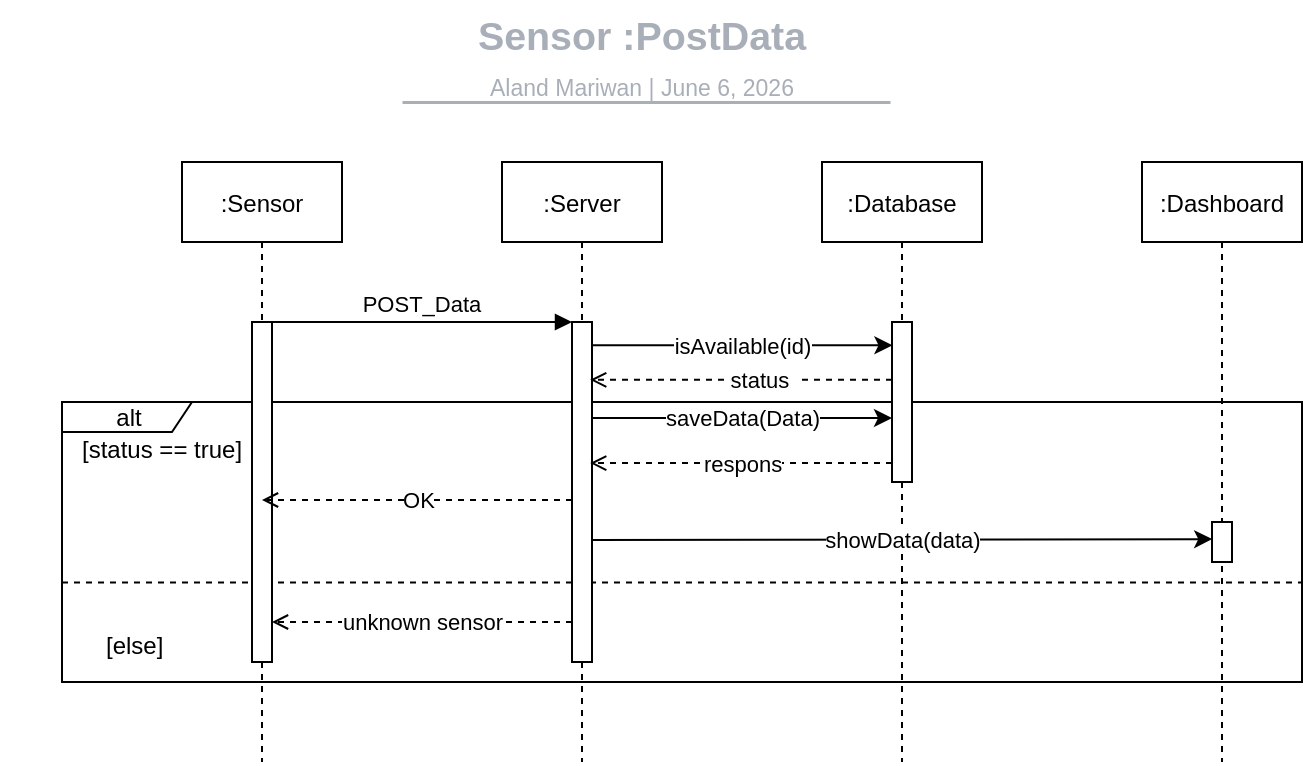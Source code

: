 <mxfile>
    <diagram id="kgpKYQtTHZ0yAKxKKP6v" name="Page-1">
        <mxGraphModel dx="643" dy="437" grid="1" gridSize="10" guides="1" tooltips="1" connect="1" arrows="1" fold="1" page="1" pageScale="1" pageWidth="850" pageHeight="1100" math="1" shadow="0">
            <root>
                <mxCell id="0"/>
                <mxCell id="1" parent="0"/>
                <mxCell id="26" value="alt" style="shape=umlFrame;tabWidth=110;tabHeight=30;tabPosition=left;html=1;boundedLbl=1;labelInHeader=1;width=65;height=15;" parent="1" vertex="1">
                    <mxGeometry x="100" y="200" width="620" height="140" as="geometry"/>
                </mxCell>
                <mxCell id="27" value="[status == true]" style="text" parent="26" vertex="1">
                    <mxGeometry width="100" height="20" relative="1" as="geometry">
                        <mxPoint x="8" y="10" as="offset"/>
                    </mxGeometry>
                </mxCell>
                <mxCell id="28" value="[else]" style="line;strokeWidth=1;dashed=1;labelPosition=center;verticalLabelPosition=bottom;align=left;verticalAlign=top;spacingLeft=20;spacingTop=15;" parent="26" vertex="1">
                    <mxGeometry y="87.501" width="620.0" height="5.6" as="geometry"/>
                </mxCell>
                <mxCell id="3nuBFxr9cyL0pnOWT2aG-1" value=":Sensor" style="shape=umlLifeline;perimeter=lifelinePerimeter;container=1;collapsible=0;recursiveResize=0;rounded=0;shadow=0;strokeWidth=1;" parent="1" vertex="1">
                    <mxGeometry x="160" y="80" width="80" height="300" as="geometry"/>
                </mxCell>
                <mxCell id="3nuBFxr9cyL0pnOWT2aG-2" value="" style="points=[];perimeter=orthogonalPerimeter;rounded=0;shadow=0;strokeWidth=1;" parent="3nuBFxr9cyL0pnOWT2aG-1" vertex="1">
                    <mxGeometry x="35" y="80" width="10" height="170" as="geometry"/>
                </mxCell>
                <mxCell id="3nuBFxr9cyL0pnOWT2aG-5" value=":Server" style="shape=umlLifeline;perimeter=lifelinePerimeter;container=1;collapsible=0;recursiveResize=0;rounded=0;shadow=0;strokeWidth=1;" parent="1" vertex="1">
                    <mxGeometry x="320" y="80" width="80" height="300" as="geometry"/>
                </mxCell>
                <mxCell id="36" style="edgeStyle=none;html=1;dashed=1;" parent="3nuBFxr9cyL0pnOWT2aG-5" source="3nuBFxr9cyL0pnOWT2aG-6" target="3nuBFxr9cyL0pnOWT2aG-5" edge="1">
                    <mxGeometry relative="1" as="geometry"/>
                </mxCell>
                <mxCell id="3nuBFxr9cyL0pnOWT2aG-6" value="" style="points=[];perimeter=orthogonalPerimeter;rounded=0;shadow=0;strokeWidth=1;" parent="3nuBFxr9cyL0pnOWT2aG-5" vertex="1">
                    <mxGeometry x="35" y="80" width="10" height="170" as="geometry"/>
                </mxCell>
                <mxCell id="3nuBFxr9cyL0pnOWT2aG-8" value="POST_Data" style="verticalAlign=bottom;endArrow=block;entryX=0;entryY=0;shadow=0;strokeWidth=1;" parent="1" source="3nuBFxr9cyL0pnOWT2aG-2" target="3nuBFxr9cyL0pnOWT2aG-6" edge="1">
                    <mxGeometry x="0.002" relative="1" as="geometry">
                        <mxPoint x="275" y="160" as="sourcePoint"/>
                        <mxPoint as="offset"/>
                        <Array as="points">
                            <mxPoint x="220" y="160"/>
                        </Array>
                    </mxGeometry>
                </mxCell>
                <mxCell id="2" value=":Database" style="shape=umlLifeline;perimeter=lifelinePerimeter;container=1;collapsible=0;recursiveResize=0;rounded=0;shadow=0;strokeWidth=1;" parent="1" vertex="1">
                    <mxGeometry x="480" y="80" width="80" height="300" as="geometry"/>
                </mxCell>
                <mxCell id="3" value="" style="points=[];perimeter=orthogonalPerimeter;rounded=0;shadow=0;strokeWidth=1;" parent="2" vertex="1">
                    <mxGeometry x="35" y="80" width="10" height="80" as="geometry"/>
                </mxCell>
                <mxCell id="17" value=":Dashboard" style="shape=umlLifeline;perimeter=lifelinePerimeter;container=1;collapsible=0;recursiveResize=0;rounded=0;shadow=0;strokeWidth=1;" parent="1" vertex="1">
                    <mxGeometry x="640" y="80" width="80" height="300" as="geometry"/>
                </mxCell>
                <mxCell id="18" value="" style="points=[];perimeter=orthogonalPerimeter;rounded=0;shadow=0;strokeWidth=1;" parent="17" vertex="1">
                    <mxGeometry x="35" y="180" width="10" height="20" as="geometry"/>
                </mxCell>
                <mxCell id="21" value="isAvailable(id)" style="edgeStyle=none;html=1;entryX=0.021;entryY=0.253;entryDx=0;entryDy=0;entryPerimeter=0;" parent="1" edge="1">
                    <mxGeometry relative="1" as="geometry">
                        <mxPoint x="365" y="171.65" as="sourcePoint"/>
                        <mxPoint x="515.21" y="171.65" as="targetPoint"/>
                    </mxGeometry>
                </mxCell>
                <mxCell id="22" value="status&amp;nbsp;" style="edgeStyle=none;html=1;dashed=1;entryX=0.908;entryY=0.332;entryDx=0;entryDy=0;entryPerimeter=0;endArrow=open;endFill=0;" parent="1" edge="1">
                    <mxGeometry x="-0.139" relative="1" as="geometry">
                        <mxPoint x="515" y="188.92" as="sourcePoint"/>
                        <mxPoint x="364.08" y="188.92" as="targetPoint"/>
                        <mxPoint as="offset"/>
                    </mxGeometry>
                </mxCell>
                <mxCell id="30" value="OK" style="edgeStyle=none;html=1;dashed=1;endArrow=open;endFill=0;" parent="1" edge="1">
                    <mxGeometry relative="1" as="geometry">
                        <Array as="points">
                            <mxPoint x="310" y="249"/>
                        </Array>
                        <mxPoint x="355" y="249" as="sourcePoint"/>
                        <mxPoint x="200" y="249" as="targetPoint"/>
                    </mxGeometry>
                </mxCell>
                <mxCell id="35" value="unknown sensor" style="edgeStyle=none;html=1;dashed=1;endArrow=open;endFill=0;" parent="1" edge="1">
                    <mxGeometry relative="1" as="geometry">
                        <mxPoint x="355" y="310" as="sourcePoint"/>
                        <mxPoint x="205" y="310" as="targetPoint"/>
                    </mxGeometry>
                </mxCell>
                <mxCell id="37" value="showData(data)" style="edgeStyle=none;html=1;entryX=0.009;entryY=0.366;entryDx=0;entryDy=0;entryPerimeter=0;" parent="1" edge="1">
                    <mxGeometry relative="1" as="geometry">
                        <mxPoint x="365" y="269" as="sourcePoint"/>
                        <mxPoint x="675.09" y="268.56" as="targetPoint"/>
                    </mxGeometry>
                </mxCell>
                <mxCell id="39" value="saveData(Data)" style="edgeStyle=none;html=1;" parent="1" edge="1">
                    <mxGeometry x="0.003" relative="1" as="geometry">
                        <mxPoint x="365" y="208" as="sourcePoint"/>
                        <mxPoint x="515" y="208" as="targetPoint"/>
                        <mxPoint as="offset"/>
                    </mxGeometry>
                </mxCell>
                <mxCell id="40" value="respons" style="edgeStyle=none;html=1;entryX=0.908;entryY=0.626;entryDx=0;entryDy=0;entryPerimeter=0;dashed=1;endArrow=open;endFill=0;" parent="1" edge="1">
                    <mxGeometry relative="1" as="geometry">
                        <mxPoint x="515" y="230.56" as="sourcePoint"/>
                        <mxPoint x="364.08" y="230.56" as="targetPoint"/>
                    </mxGeometry>
                </mxCell>
                <mxCell id="41" value="" style="group;dropTarget=0;pointerEvents=0;" parent="1" vertex="1">
                    <mxGeometry x="70" width="640" height="45" as="geometry"/>
                </mxCell>
                <UserObject label="Sensor :PostData" lucidchartObjectId="xs.zbXxAc2O0" id="42">
                    <mxCell style="points=[[0.318,0.967,0],[0.693,0.967,0]];html=1;overflow=block;blockSpacing=1;whiteSpace=wrap;fontSize=19.7;fontColor=#a9afb8;fontStyle=1;align=center;spacingLeft=7;spacingRight=7;spacingTop=2;spacing=3;strokeOpacity=0;fillOpacity=0;rounded=1;absoluteArcSize=1;arcSize=12;fillColor=#ffffff;strokeWidth=1.5;" parent="41" vertex="1">
                        <mxGeometry width="640" height="31" as="geometry"/>
                    </mxCell>
                </UserObject>
                <UserObject label="Aland Mariwan  |  %date{mmmm d, yyyy}%" placeholders="1" lucidchartObjectId="xs.z2XKQA_yW" id="43">
                    <mxCell style="html=1;overflow=block;blockSpacing=1;whiteSpace=wrap;fontSize=11.5;fontColor=#a9afb8;align=center;spacingLeft=7;spacingRight=7;spacingTop=2;spacing=3;strokeOpacity=0;fillOpacity=0;rounded=1;absoluteArcSize=1;arcSize=12;fillColor=#ffffff;strokeWidth=1.5;" parent="41" vertex="1">
                        <mxGeometry y="31" width="640" height="14" as="geometry"/>
                    </mxCell>
                </UserObject>
                <UserObject label="" lucidchartObjectId="xs.zP2.pqnG-" id="44">
                    <mxCell style="html=1;jettySize=18;whiteSpace=wrap;fontSize=13;fontFamily=Helvetica;strokeColor=#a9afb8;strokeOpacity=100;strokeWidth=1.5;rounded=0;startArrow=none;endArrow=none;" parent="41" edge="1">
                        <mxGeometry width="100" height="100" relative="1" as="geometry">
                            <Array as="points">
                                <mxPoint x="203" y="50" generated="1"/>
                                <mxPoint x="444" y="50" generated="1"/>
                            </Array>
                            <mxPoint x="200" y="50" as="sourcePoint"/>
                            <mxPoint x="444" y="50" as="targetPoint"/>
                        </mxGeometry>
                    </mxCell>
                </UserObject>
            </root>
        </mxGraphModel>
    </diagram>
</mxfile>
